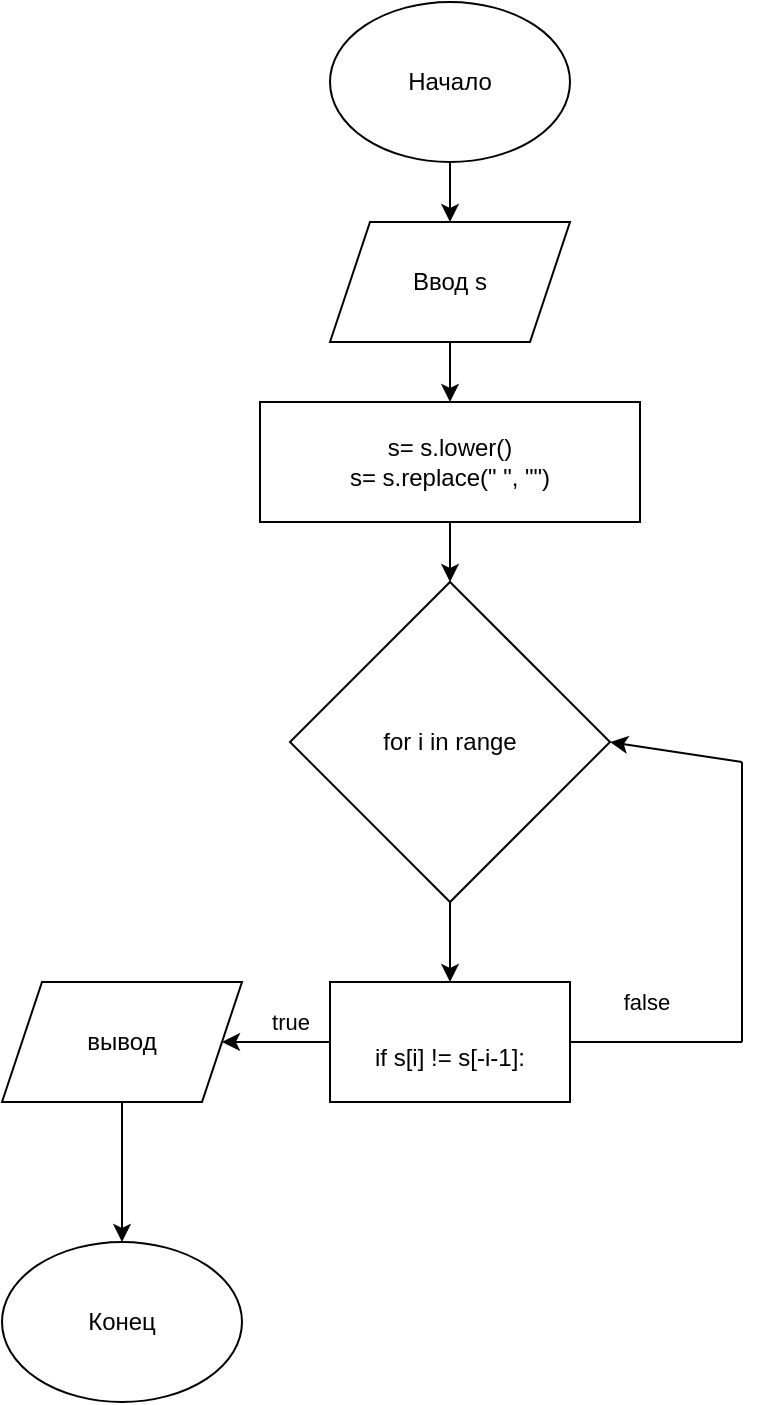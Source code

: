 <mxfile version="24.4.4" type="device">
  <diagram name="Страница — 1" id="A1gEv1TV-6-d1AEYhEsC">
    <mxGraphModel dx="902" dy="785" grid="1" gridSize="10" guides="1" tooltips="1" connect="1" arrows="1" fold="1" page="1" pageScale="1" pageWidth="827" pageHeight="1169" math="0" shadow="0">
      <root>
        <mxCell id="0" />
        <mxCell id="1" parent="0" />
        <mxCell id="R_fdHNc36X56iE5-27ie-1" value="Конец" style="ellipse;whiteSpace=wrap;html=1;" vertex="1" parent="1">
          <mxGeometry x="190" y="640" width="120" height="80" as="geometry" />
        </mxCell>
        <mxCell id="R_fdHNc36X56iE5-27ie-2" value="Начало" style="ellipse;whiteSpace=wrap;html=1;" vertex="1" parent="1">
          <mxGeometry x="354" y="20" width="120" height="80" as="geometry" />
        </mxCell>
        <mxCell id="R_fdHNc36X56iE5-27ie-3" value="вывод" style="shape=parallelogram;perimeter=parallelogramPerimeter;whiteSpace=wrap;html=1;fixedSize=1;" vertex="1" parent="1">
          <mxGeometry x="190" y="510" width="120" height="60" as="geometry" />
        </mxCell>
        <mxCell id="R_fdHNc36X56iE5-27ie-4" value="Ввод s" style="shape=parallelogram;perimeter=parallelogramPerimeter;whiteSpace=wrap;html=1;fixedSize=1;" vertex="1" parent="1">
          <mxGeometry x="354" y="130" width="120" height="60" as="geometry" />
        </mxCell>
        <mxCell id="R_fdHNc36X56iE5-27ie-7" value="s= s.lower()&lt;div&gt;s= s.replace(&quot; &quot;, &quot;&quot;)&lt;/div&gt;" style="rounded=0;whiteSpace=wrap;html=1;" vertex="1" parent="1">
          <mxGeometry x="319" y="220" width="190" height="60" as="geometry" />
        </mxCell>
        <mxCell id="R_fdHNc36X56iE5-27ie-8" value="for i in range" style="rhombus;whiteSpace=wrap;html=1;" vertex="1" parent="1">
          <mxGeometry x="334" y="310" width="160" height="160" as="geometry" />
        </mxCell>
        <mxCell id="R_fdHNc36X56iE5-27ie-9" value="" style="endArrow=classic;html=1;rounded=0;exitX=0.5;exitY=1;exitDx=0;exitDy=0;entryX=0.5;entryY=0;entryDx=0;entryDy=0;" edge="1" parent="1" source="R_fdHNc36X56iE5-27ie-3" target="R_fdHNc36X56iE5-27ie-1">
          <mxGeometry width="50" height="50" relative="1" as="geometry">
            <mxPoint x="200" y="430" as="sourcePoint" />
            <mxPoint x="250" y="380" as="targetPoint" />
          </mxGeometry>
        </mxCell>
        <mxCell id="R_fdHNc36X56iE5-27ie-10" value="&lt;br&gt;if s[i] != s[-i-1]:" style="rounded=0;whiteSpace=wrap;html=1;" vertex="1" parent="1">
          <mxGeometry x="354" y="510" width="120" height="60" as="geometry" />
        </mxCell>
        <mxCell id="R_fdHNc36X56iE5-27ie-13" value="" style="endArrow=classic;html=1;rounded=0;exitX=0.5;exitY=1;exitDx=0;exitDy=0;entryX=0.5;entryY=0;entryDx=0;entryDy=0;" edge="1" parent="1" source="R_fdHNc36X56iE5-27ie-2" target="R_fdHNc36X56iE5-27ie-4">
          <mxGeometry width="50" height="50" relative="1" as="geometry">
            <mxPoint x="200" y="430" as="sourcePoint" />
            <mxPoint x="250" y="380" as="targetPoint" />
          </mxGeometry>
        </mxCell>
        <mxCell id="R_fdHNc36X56iE5-27ie-14" value="" style="endArrow=classic;html=1;rounded=0;exitX=0.5;exitY=1;exitDx=0;exitDy=0;entryX=0.5;entryY=0;entryDx=0;entryDy=0;" edge="1" parent="1" source="R_fdHNc36X56iE5-27ie-4" target="R_fdHNc36X56iE5-27ie-7">
          <mxGeometry width="50" height="50" relative="1" as="geometry">
            <mxPoint x="200" y="430" as="sourcePoint" />
            <mxPoint x="250" y="380" as="targetPoint" />
          </mxGeometry>
        </mxCell>
        <mxCell id="R_fdHNc36X56iE5-27ie-15" value="" style="endArrow=classic;html=1;rounded=0;exitX=0.5;exitY=1;exitDx=0;exitDy=0;entryX=0.5;entryY=0;entryDx=0;entryDy=0;" edge="1" parent="1" source="R_fdHNc36X56iE5-27ie-7" target="R_fdHNc36X56iE5-27ie-8">
          <mxGeometry width="50" height="50" relative="1" as="geometry">
            <mxPoint x="200" y="430" as="sourcePoint" />
            <mxPoint x="250" y="380" as="targetPoint" />
          </mxGeometry>
        </mxCell>
        <mxCell id="R_fdHNc36X56iE5-27ie-16" value="" style="endArrow=classic;html=1;rounded=0;exitX=0.5;exitY=1;exitDx=0;exitDy=0;entryX=0.5;entryY=0;entryDx=0;entryDy=0;" edge="1" parent="1" source="R_fdHNc36X56iE5-27ie-8" target="R_fdHNc36X56iE5-27ie-10">
          <mxGeometry width="50" height="50" relative="1" as="geometry">
            <mxPoint x="200" y="430" as="sourcePoint" />
            <mxPoint x="250" y="380" as="targetPoint" />
          </mxGeometry>
        </mxCell>
        <mxCell id="R_fdHNc36X56iE5-27ie-17" value="" style="endArrow=classic;html=1;rounded=0;exitX=0;exitY=0.5;exitDx=0;exitDy=0;entryX=1;entryY=0.5;entryDx=0;entryDy=0;" edge="1" parent="1" source="R_fdHNc36X56iE5-27ie-10" target="R_fdHNc36X56iE5-27ie-3">
          <mxGeometry width="50" height="50" relative="1" as="geometry">
            <mxPoint x="200" y="430" as="sourcePoint" />
            <mxPoint x="250" y="380" as="targetPoint" />
          </mxGeometry>
        </mxCell>
        <mxCell id="R_fdHNc36X56iE5-27ie-21" value="true" style="edgeLabel;html=1;align=center;verticalAlign=middle;resizable=0;points=[];" vertex="1" connectable="0" parent="R_fdHNc36X56iE5-27ie-17">
          <mxGeometry x="-0.259" y="1" relative="1" as="geometry">
            <mxPoint y="-11" as="offset" />
          </mxGeometry>
        </mxCell>
        <mxCell id="R_fdHNc36X56iE5-27ie-23" value="" style="endArrow=none;html=1;rounded=0;exitX=1;exitY=0.5;exitDx=0;exitDy=0;" edge="1" parent="1" source="R_fdHNc36X56iE5-27ie-10">
          <mxGeometry width="50" height="50" relative="1" as="geometry">
            <mxPoint x="200" y="430" as="sourcePoint" />
            <mxPoint x="560" y="540" as="targetPoint" />
          </mxGeometry>
        </mxCell>
        <mxCell id="R_fdHNc36X56iE5-27ie-26" value="false" style="edgeLabel;html=1;align=center;verticalAlign=middle;resizable=0;points=[];" vertex="1" connectable="0" parent="R_fdHNc36X56iE5-27ie-23">
          <mxGeometry x="-0.116" y="4" relative="1" as="geometry">
            <mxPoint y="-16" as="offset" />
          </mxGeometry>
        </mxCell>
        <mxCell id="R_fdHNc36X56iE5-27ie-24" value="" style="endArrow=none;html=1;rounded=0;" edge="1" parent="1">
          <mxGeometry width="50" height="50" relative="1" as="geometry">
            <mxPoint x="560" y="540" as="sourcePoint" />
            <mxPoint x="560" y="400" as="targetPoint" />
          </mxGeometry>
        </mxCell>
        <mxCell id="R_fdHNc36X56iE5-27ie-25" value="" style="endArrow=classic;html=1;rounded=0;entryX=1;entryY=0.5;entryDx=0;entryDy=0;" edge="1" parent="1" target="R_fdHNc36X56iE5-27ie-8">
          <mxGeometry width="50" height="50" relative="1" as="geometry">
            <mxPoint x="560" y="400" as="sourcePoint" />
            <mxPoint x="250" y="380" as="targetPoint" />
          </mxGeometry>
        </mxCell>
      </root>
    </mxGraphModel>
  </diagram>
</mxfile>
